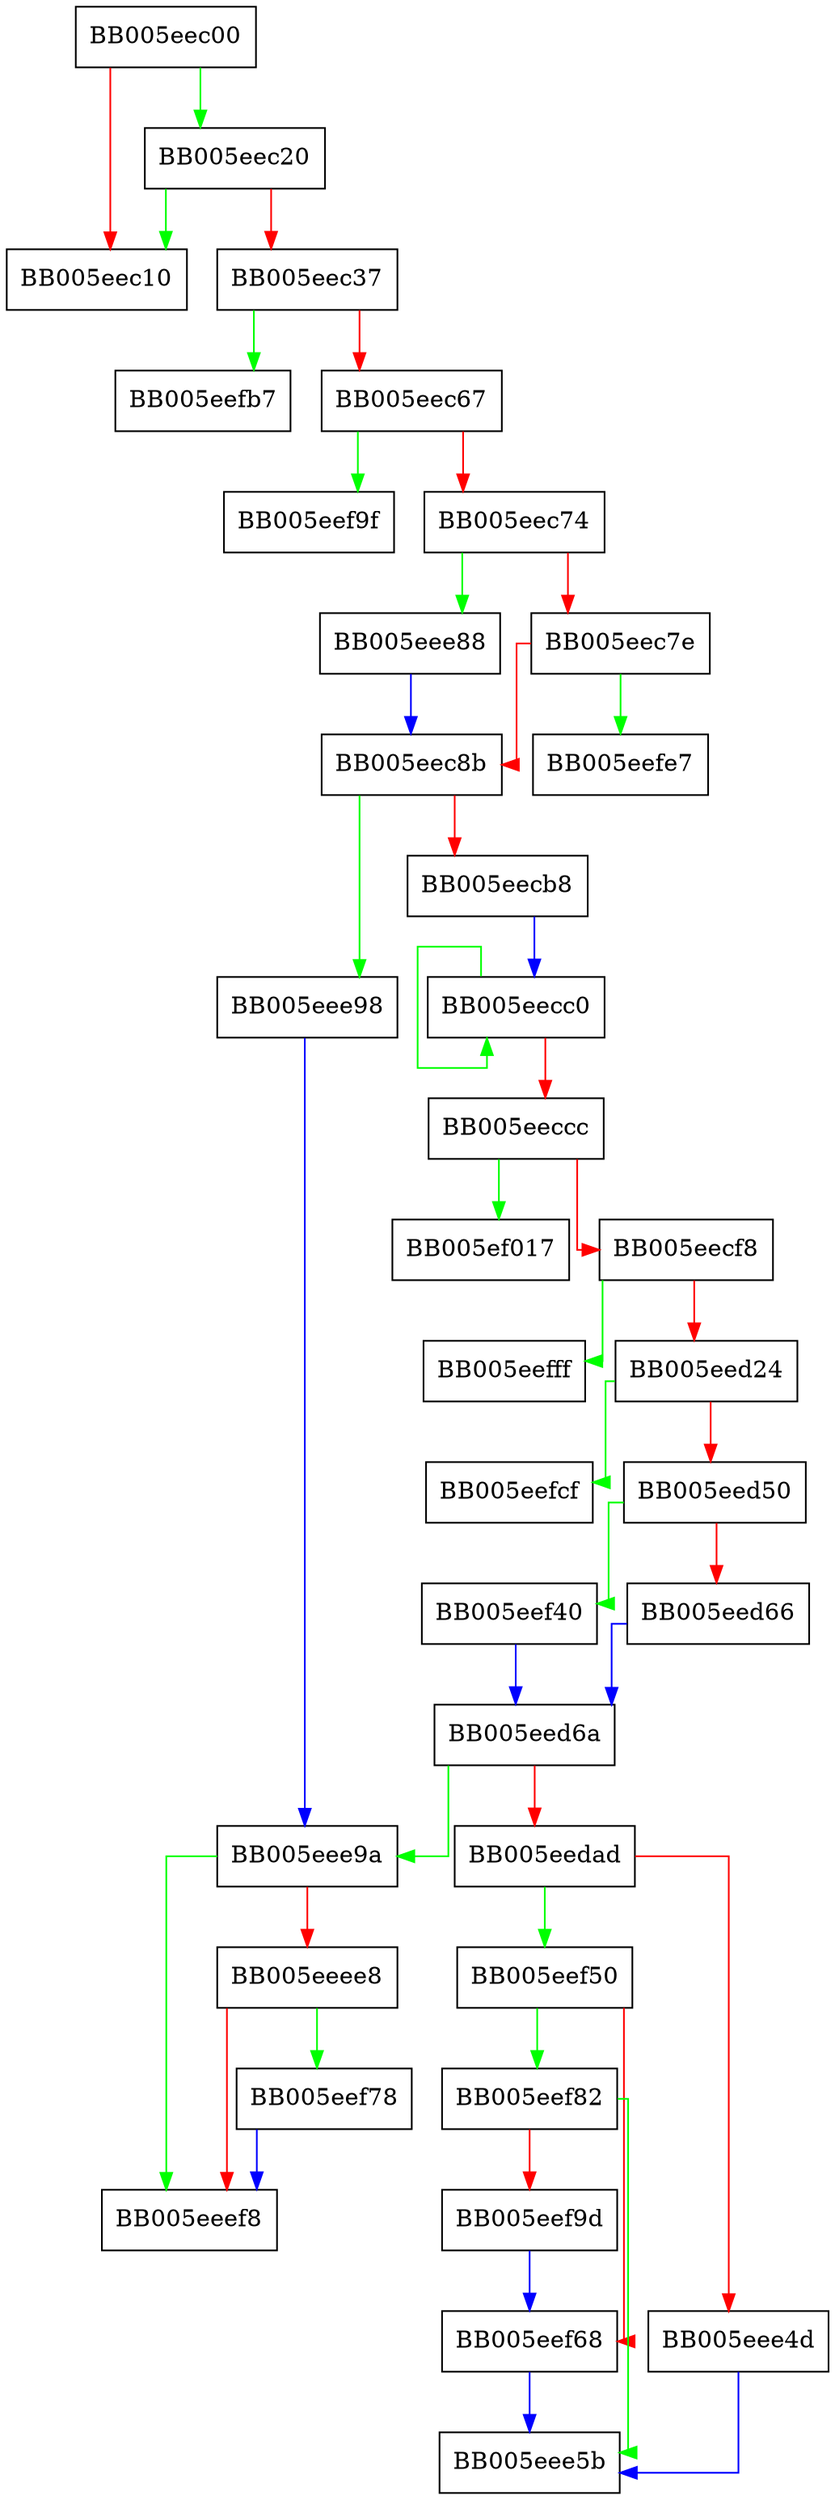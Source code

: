 digraph CRYPTO_secure_malloc_init {
  node [shape="box"];
  graph [splines=ortho];
  BB005eec00 -> BB005eec20 [color="green"];
  BB005eec00 -> BB005eec10 [color="red"];
  BB005eec20 -> BB005eec10 [color="green"];
  BB005eec20 -> BB005eec37 [color="red"];
  BB005eec37 -> BB005eefb7 [color="green"];
  BB005eec37 -> BB005eec67 [color="red"];
  BB005eec67 -> BB005eef9f [color="green"];
  BB005eec67 -> BB005eec74 [color="red"];
  BB005eec74 -> BB005eee88 [color="green"];
  BB005eec74 -> BB005eec7e [color="red"];
  BB005eec7e -> BB005eefe7 [color="green"];
  BB005eec7e -> BB005eec8b [color="red"];
  BB005eec8b -> BB005eee98 [color="green"];
  BB005eec8b -> BB005eecb8 [color="red"];
  BB005eecb8 -> BB005eecc0 [color="blue"];
  BB005eecc0 -> BB005eecc0 [color="green"];
  BB005eecc0 -> BB005eeccc [color="red"];
  BB005eeccc -> BB005ef017 [color="green"];
  BB005eeccc -> BB005eecf8 [color="red"];
  BB005eecf8 -> BB005eefff [color="green"];
  BB005eecf8 -> BB005eed24 [color="red"];
  BB005eed24 -> BB005eefcf [color="green"];
  BB005eed24 -> BB005eed50 [color="red"];
  BB005eed50 -> BB005eef40 [color="green"];
  BB005eed50 -> BB005eed66 [color="red"];
  BB005eed66 -> BB005eed6a [color="blue"];
  BB005eed6a -> BB005eee9a [color="green"];
  BB005eed6a -> BB005eedad [color="red"];
  BB005eedad -> BB005eef50 [color="green"];
  BB005eedad -> BB005eee4d [color="red"];
  BB005eee4d -> BB005eee5b [color="blue"];
  BB005eee88 -> BB005eec8b [color="blue"];
  BB005eee98 -> BB005eee9a [color="blue"];
  BB005eee9a -> BB005eeef8 [color="green"];
  BB005eee9a -> BB005eeee8 [color="red"];
  BB005eeee8 -> BB005eef78 [color="green"];
  BB005eeee8 -> BB005eeef8 [color="red"];
  BB005eef40 -> BB005eed6a [color="blue"];
  BB005eef50 -> BB005eef82 [color="green"];
  BB005eef50 -> BB005eef68 [color="red"];
  BB005eef68 -> BB005eee5b [color="blue"];
  BB005eef78 -> BB005eeef8 [color="blue"];
  BB005eef82 -> BB005eee5b [color="green"];
  BB005eef82 -> BB005eef9d [color="red"];
  BB005eef9d -> BB005eef68 [color="blue"];
}